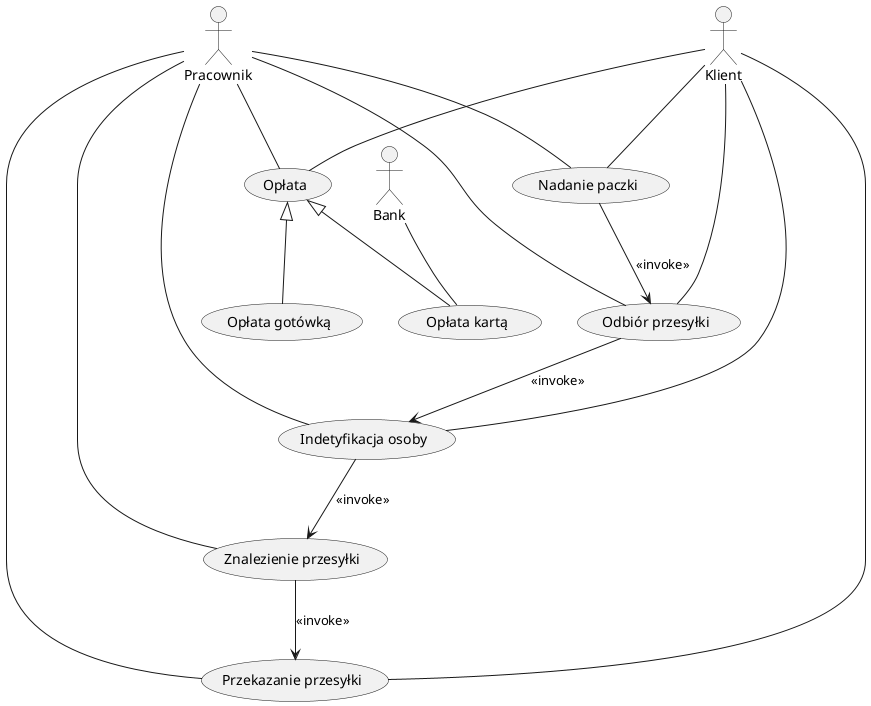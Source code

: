 @startuml

actor Pracownik
actor Klient
actor Bank 

usecase "Odbiór przesyłki" as Odbior
usecase "Indetyfikacja osoby" as Identyfikacja
usecase "Znalezienie przesyłki" as Znalezienie
usecase "Przekazanie przesyłki" as Przekazanie
usecase "Nadanie paczki" as NadaniePaczki
usecase "Opłata" as Oplata
usecase "Opłata kartą" as Karta
usecase "Opłata gotówką" as Gotowka

Pracownik -- Odbior
Pracownik -- Identyfikacja
Pracownik -- Znalezienie
Pracownik -- Przekazanie
Pracownik -- NadaniePaczki
Pracownik -- Oplata
Bank -- Karta

Klient -- Odbior
Klient -- Identyfikacja
Klient -- Przekazanie
Klient -- NadaniePaczki
Klient -- Oplata

Odbior --> Identyfikacja : <<invoke>>
Identyfikacja --> Znalezienie : <<invoke>>
Znalezienie --> Przekazanie : <<invoke>>
NadaniePaczki --> Odbior : <<invoke>>


Gotowka -up-|> Oplata
Karta -up-|> Oplata
'Karta --> Oplata : <<extends>> 

@enduml